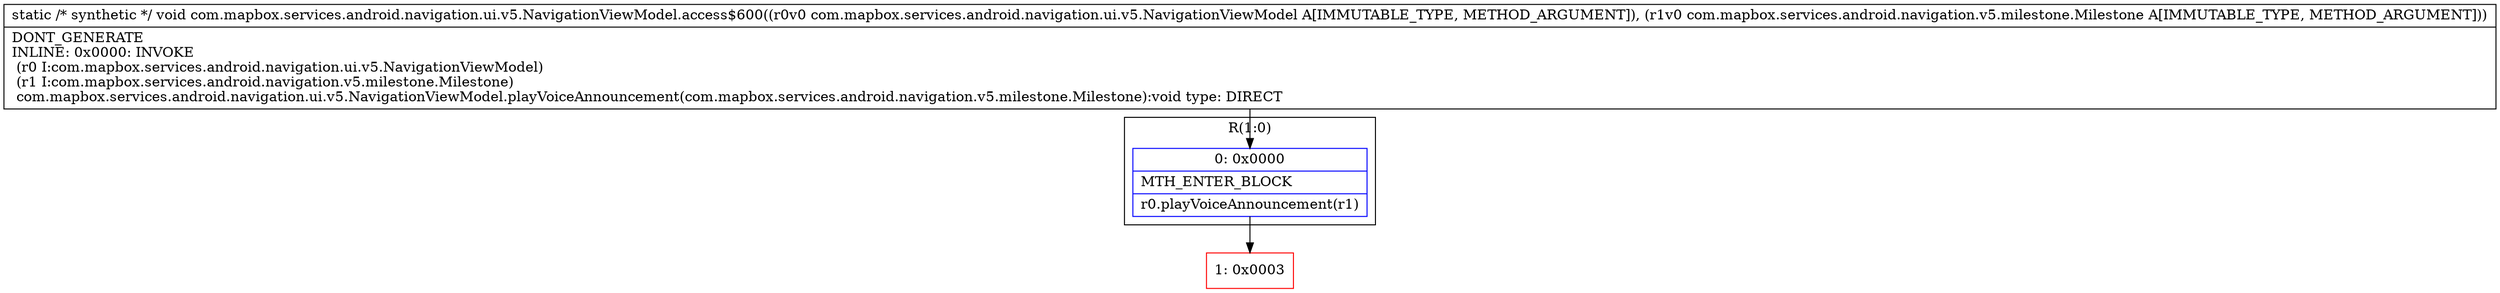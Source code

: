 digraph "CFG forcom.mapbox.services.android.navigation.ui.v5.NavigationViewModel.access$600(Lcom\/mapbox\/services\/android\/navigation\/ui\/v5\/NavigationViewModel;Lcom\/mapbox\/services\/android\/navigation\/v5\/milestone\/Milestone;)V" {
subgraph cluster_Region_1209197691 {
label = "R(1:0)";
node [shape=record,color=blue];
Node_0 [shape=record,label="{0\:\ 0x0000|MTH_ENTER_BLOCK\l|r0.playVoiceAnnouncement(r1)\l}"];
}
Node_1 [shape=record,color=red,label="{1\:\ 0x0003}"];
MethodNode[shape=record,label="{static \/* synthetic *\/ void com.mapbox.services.android.navigation.ui.v5.NavigationViewModel.access$600((r0v0 com.mapbox.services.android.navigation.ui.v5.NavigationViewModel A[IMMUTABLE_TYPE, METHOD_ARGUMENT]), (r1v0 com.mapbox.services.android.navigation.v5.milestone.Milestone A[IMMUTABLE_TYPE, METHOD_ARGUMENT]))  | DONT_GENERATE\lINLINE: 0x0000: INVOKE  \l  (r0 I:com.mapbox.services.android.navigation.ui.v5.NavigationViewModel)\l  (r1 I:com.mapbox.services.android.navigation.v5.milestone.Milestone)\l com.mapbox.services.android.navigation.ui.v5.NavigationViewModel.playVoiceAnnouncement(com.mapbox.services.android.navigation.v5.milestone.Milestone):void type: DIRECT\l}"];
MethodNode -> Node_0;
Node_0 -> Node_1;
}

